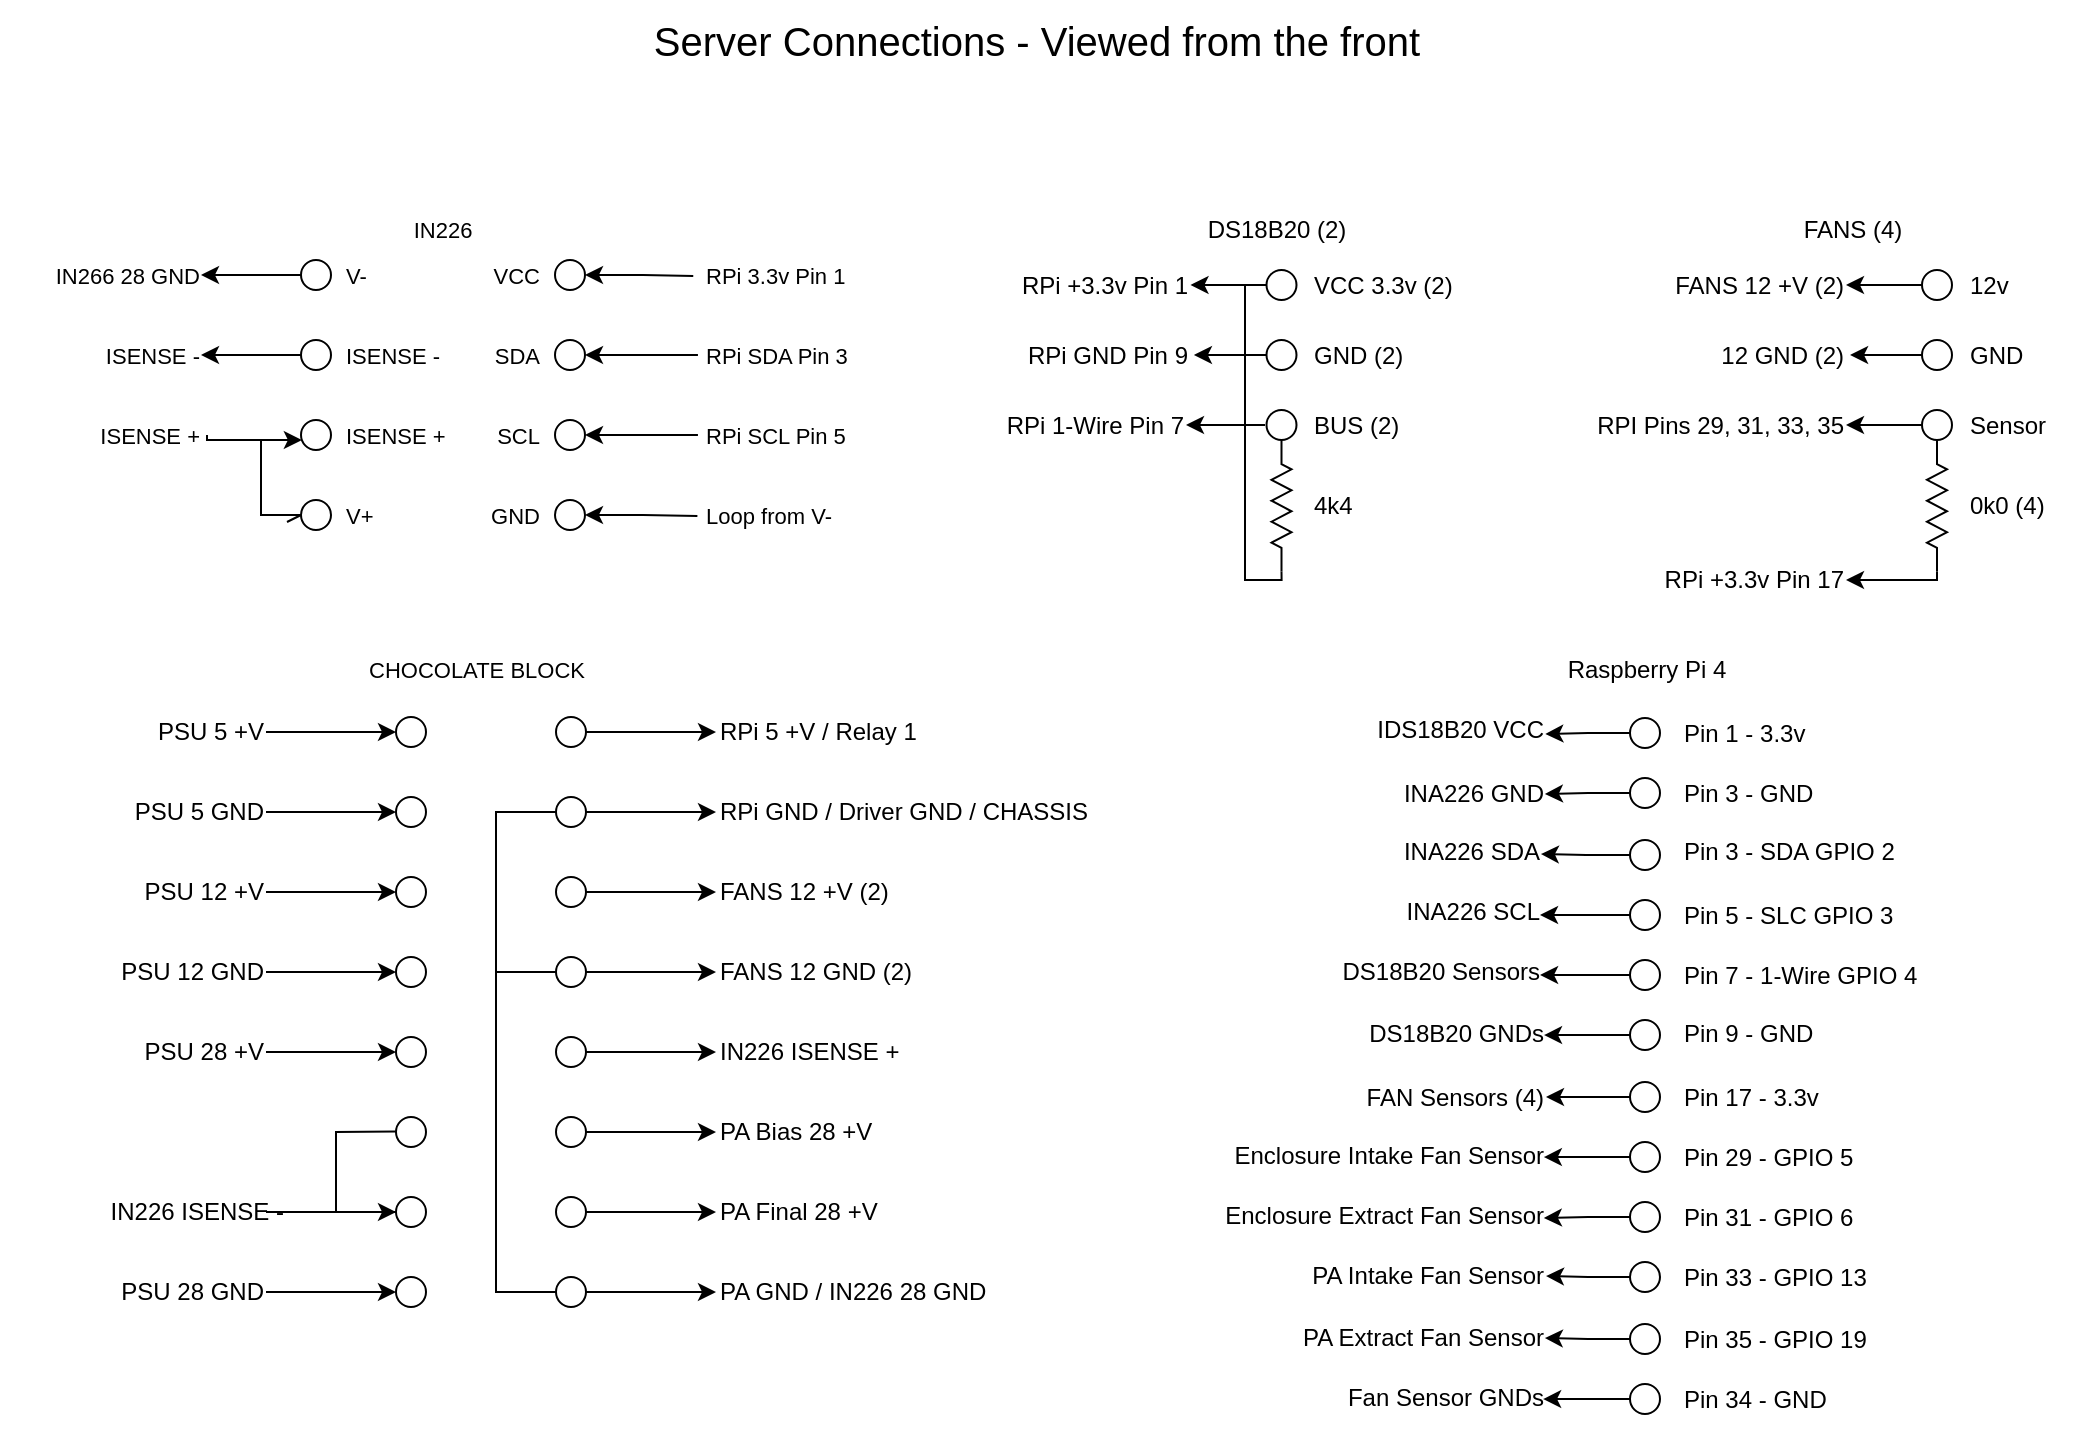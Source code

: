 <mxfile version="20.8.16" type="device"><diagram name="Page-1" id="7e0a89b8-554c-2b80-1dc8-d5c74ca68de4"><mxGraphModel dx="1304" dy="999" grid="1" gridSize="10" guides="1" tooltips="1" connect="1" arrows="1" fold="1" page="1" pageScale="1" pageWidth="1169" pageHeight="827" background="none" math="0" shadow="0"><root><mxCell id="0"/><mxCell id="1" parent="0"/><mxCell id="8aSaRBJ9S5o7jCBa206Q-2" value="&lt;font style=&quot;font-size: 20px;&quot;&gt;Server Connections - Viewed from the front&lt;/font&gt;" style="text;html=1;align=center;verticalAlign=middle;resizable=0;points=[];autosize=1;strokeColor=none;fillColor=none;" parent="1" vertex="1"><mxGeometry x="380" y="60" width="410" height="40" as="geometry"/></mxCell><mxCell id="8aSaRBJ9S5o7jCBa206Q-48" value="" style="group" parent="1" vertex="1" connectable="0"><mxGeometry x="67.5" y="160" width="450" height="172.5" as="geometry"/></mxCell><mxCell id="8aSaRBJ9S5o7jCBa206Q-3" value="" style="verticalLabelPosition=bottom;shadow=0;dashed=0;align=center;html=1;verticalAlign=top;strokeWidth=1;shape=ellipse;perimeter=ellipsePerimeter;" parent="8aSaRBJ9S5o7jCBa206Q-48" vertex="1"><mxGeometry x="150" y="30" width="15" height="15" as="geometry"/></mxCell><mxCell id="8aSaRBJ9S5o7jCBa206Q-6" value="" style="verticalLabelPosition=bottom;shadow=0;dashed=0;align=center;html=1;verticalAlign=top;strokeWidth=1;shape=ellipse;perimeter=ellipsePerimeter;" parent="8aSaRBJ9S5o7jCBa206Q-48" vertex="1"><mxGeometry x="150" y="70" width="15" height="15" as="geometry"/></mxCell><mxCell id="8aSaRBJ9S5o7jCBa206Q-7" value="" style="verticalLabelPosition=bottom;shadow=0;dashed=0;align=center;html=1;verticalAlign=top;strokeWidth=1;shape=ellipse;perimeter=ellipsePerimeter;" parent="8aSaRBJ9S5o7jCBa206Q-48" vertex="1"><mxGeometry x="150" y="110" width="15" height="15" as="geometry"/></mxCell><mxCell id="8aSaRBJ9S5o7jCBa206Q-46" style="edgeStyle=orthogonalEdgeStyle;rounded=0;orthogonalLoop=1;jettySize=auto;html=1;fontSize=11;startArrow=openAsync;startFill=0;endArrow=none;endFill=0;" parent="8aSaRBJ9S5o7jCBa206Q-48" source="8aSaRBJ9S5o7jCBa206Q-8" edge="1"><mxGeometry relative="1" as="geometry"><mxPoint x="130" y="120" as="targetPoint"/></mxGeometry></mxCell><mxCell id="8aSaRBJ9S5o7jCBa206Q-8" value="" style="verticalLabelPosition=bottom;shadow=0;dashed=0;align=center;html=1;verticalAlign=top;strokeWidth=1;shape=ellipse;perimeter=ellipsePerimeter;" parent="8aSaRBJ9S5o7jCBa206Q-48" vertex="1"><mxGeometry x="150" y="150" width="15" height="15" as="geometry"/></mxCell><mxCell id="8aSaRBJ9S5o7jCBa206Q-9" value="" style="verticalLabelPosition=bottom;shadow=0;dashed=0;align=center;html=1;verticalAlign=top;strokeWidth=1;shape=ellipse;perimeter=ellipsePerimeter;" parent="8aSaRBJ9S5o7jCBa206Q-48" vertex="1"><mxGeometry x="277" y="30" width="15" height="15" as="geometry"/></mxCell><mxCell id="8aSaRBJ9S5o7jCBa206Q-10" value="" style="verticalLabelPosition=bottom;shadow=0;dashed=0;align=center;html=1;verticalAlign=top;strokeWidth=1;shape=ellipse;perimeter=ellipsePerimeter;" parent="8aSaRBJ9S5o7jCBa206Q-48" vertex="1"><mxGeometry x="277" y="70" width="15" height="15" as="geometry"/></mxCell><mxCell id="8aSaRBJ9S5o7jCBa206Q-11" value="" style="verticalLabelPosition=bottom;shadow=0;dashed=0;align=center;html=1;verticalAlign=top;strokeWidth=1;shape=ellipse;perimeter=ellipsePerimeter;" parent="8aSaRBJ9S5o7jCBa206Q-48" vertex="1"><mxGeometry x="277" y="110" width="15" height="15" as="geometry"/></mxCell><mxCell id="8aSaRBJ9S5o7jCBa206Q-12" value="" style="verticalLabelPosition=bottom;shadow=0;dashed=0;align=center;html=1;verticalAlign=top;strokeWidth=1;shape=ellipse;perimeter=ellipsePerimeter;" parent="8aSaRBJ9S5o7jCBa206Q-48" vertex="1"><mxGeometry x="277" y="150" width="15" height="15" as="geometry"/></mxCell><mxCell id="8aSaRBJ9S5o7jCBa206Q-14" value="ISENSE +" style="text;html=1;align=left;verticalAlign=middle;resizable=0;points=[];autosize=1;strokeColor=none;fillColor=none;fontSize=11;" parent="8aSaRBJ9S5o7jCBa206Q-48" vertex="1"><mxGeometry x="170" y="102.5" width="70" height="30" as="geometry"/></mxCell><mxCell id="8aSaRBJ9S5o7jCBa206Q-17" value="ISENSE -" style="text;html=1;align=left;verticalAlign=middle;resizable=0;points=[];autosize=1;strokeColor=none;fillColor=none;fontSize=11;" parent="8aSaRBJ9S5o7jCBa206Q-48" vertex="1"><mxGeometry x="170" y="62.5" width="70" height="30" as="geometry"/></mxCell><mxCell id="8aSaRBJ9S5o7jCBa206Q-19" value="V-" style="text;html=1;align=left;verticalAlign=middle;resizable=0;points=[];autosize=1;strokeColor=none;fillColor=none;fontSize=11;" parent="8aSaRBJ9S5o7jCBa206Q-48" vertex="1"><mxGeometry x="170" y="22.5" width="30" height="30" as="geometry"/></mxCell><mxCell id="8aSaRBJ9S5o7jCBa206Q-20" value="V+" style="text;html=1;align=left;verticalAlign=middle;resizable=0;points=[];autosize=1;strokeColor=none;fillColor=none;fontSize=11;" parent="8aSaRBJ9S5o7jCBa206Q-48" vertex="1"><mxGeometry x="170" y="142.5" width="40" height="30" as="geometry"/></mxCell><mxCell id="8aSaRBJ9S5o7jCBa206Q-21" value="VCC" style="text;html=1;align=right;verticalAlign=middle;resizable=0;points=[];autosize=1;strokeColor=none;fillColor=none;fontSize=11;" parent="8aSaRBJ9S5o7jCBa206Q-48" vertex="1"><mxGeometry x="220" y="22.5" width="50" height="30" as="geometry"/></mxCell><mxCell id="8aSaRBJ9S5o7jCBa206Q-22" value="GND" style="text;html=1;align=right;verticalAlign=middle;resizable=0;points=[];autosize=1;strokeColor=none;fillColor=none;fontSize=11;" parent="8aSaRBJ9S5o7jCBa206Q-48" vertex="1"><mxGeometry x="220" y="142.5" width="50" height="30" as="geometry"/></mxCell><mxCell id="8aSaRBJ9S5o7jCBa206Q-23" value="SDA" style="text;html=1;align=right;verticalAlign=middle;resizable=0;points=[];autosize=1;strokeColor=none;fillColor=none;fontSize=11;" parent="8aSaRBJ9S5o7jCBa206Q-48" vertex="1"><mxGeometry x="220" y="62.5" width="50" height="30" as="geometry"/></mxCell><mxCell id="8aSaRBJ9S5o7jCBa206Q-25" value="IN226" style="text;html=1;align=center;verticalAlign=middle;resizable=0;points=[];autosize=1;strokeColor=none;fillColor=none;fontSize=11;" parent="8aSaRBJ9S5o7jCBa206Q-48" vertex="1"><mxGeometry x="195" width="50" height="30" as="geometry"/></mxCell><mxCell id="8aSaRBJ9S5o7jCBa206Q-26" value="SCL" style="text;html=1;align=right;verticalAlign=middle;resizable=0;points=[];autosize=1;strokeColor=none;fillColor=none;fontSize=11;" parent="8aSaRBJ9S5o7jCBa206Q-48" vertex="1"><mxGeometry x="230" y="102.5" width="40" height="30" as="geometry"/></mxCell><mxCell id="8aSaRBJ9S5o7jCBa206Q-44" style="edgeStyle=orthogonalEdgeStyle;rounded=0;orthogonalLoop=1;jettySize=auto;html=1;entryX=0;entryY=0.5;entryDx=0;entryDy=0;fontSize=11;startArrow=classic;startFill=1;endArrow=none;endFill=0;" parent="8aSaRBJ9S5o7jCBa206Q-48" source="8aSaRBJ9S5o7jCBa206Q-28" target="8aSaRBJ9S5o7jCBa206Q-6" edge="1"><mxGeometry relative="1" as="geometry"/></mxCell><mxCell id="8aSaRBJ9S5o7jCBa206Q-28" value="ISENSE -" style="text;html=1;align=right;verticalAlign=middle;resizable=0;points=[];autosize=1;strokeColor=none;fillColor=none;fontSize=11;" parent="8aSaRBJ9S5o7jCBa206Q-48" vertex="1"><mxGeometry x="30" y="62.5" width="70" height="30" as="geometry"/></mxCell><mxCell id="8aSaRBJ9S5o7jCBa206Q-29" value="ISENSE +" style="text;html=1;align=right;verticalAlign=middle;resizable=0;points=[];autosize=1;strokeColor=none;fillColor=none;fontSize=11;" parent="8aSaRBJ9S5o7jCBa206Q-48" vertex="1"><mxGeometry x="30" y="102.5" width="70" height="30" as="geometry"/></mxCell><mxCell id="8aSaRBJ9S5o7jCBa206Q-45" style="edgeStyle=orthogonalEdgeStyle;rounded=0;orthogonalLoop=1;jettySize=auto;html=1;entryX=1.043;entryY=0.5;entryDx=0;entryDy=0;entryPerimeter=0;fontSize=11;startArrow=classic;startFill=1;endArrow=none;endFill=0;" parent="8aSaRBJ9S5o7jCBa206Q-48" source="8aSaRBJ9S5o7jCBa206Q-7" target="8aSaRBJ9S5o7jCBa206Q-29" edge="1"><mxGeometry relative="1" as="geometry"><Array as="points"><mxPoint x="103" y="120"/></Array></mxGeometry></mxCell><mxCell id="8aSaRBJ9S5o7jCBa206Q-36" style="edgeStyle=orthogonalEdgeStyle;rounded=0;orthogonalLoop=1;jettySize=auto;html=1;entryX=0;entryY=0.5;entryDx=0;entryDy=0;fontSize=11;startArrow=classic;startFill=1;endArrow=none;endFill=0;" parent="8aSaRBJ9S5o7jCBa206Q-48" source="8aSaRBJ9S5o7jCBa206Q-31" target="8aSaRBJ9S5o7jCBa206Q-3" edge="1"><mxGeometry relative="1" as="geometry"/></mxCell><mxCell id="8aSaRBJ9S5o7jCBa206Q-31" value="IN266 28 GND" style="text;html=1;align=right;verticalAlign=middle;resizable=0;points=[];autosize=1;strokeColor=none;fillColor=none;fontSize=11;" parent="8aSaRBJ9S5o7jCBa206Q-48" vertex="1"><mxGeometry y="22.5" width="100" height="30" as="geometry"/></mxCell><mxCell id="8aSaRBJ9S5o7jCBa206Q-32" value="RPi 3.3v Pin 1" style="text;html=1;align=left;verticalAlign=middle;resizable=0;points=[];autosize=1;strokeColor=none;fillColor=none;fontSize=11;" parent="8aSaRBJ9S5o7jCBa206Q-48" vertex="1"><mxGeometry x="350" y="22.5" width="90" height="30" as="geometry"/></mxCell><mxCell id="8aSaRBJ9S5o7jCBa206Q-38" style="edgeStyle=orthogonalEdgeStyle;rounded=0;orthogonalLoop=1;jettySize=auto;html=1;entryX=-0.043;entryY=0.517;entryDx=0;entryDy=0;entryPerimeter=0;fontSize=11;startArrow=classic;startFill=1;endArrow=none;endFill=0;" parent="8aSaRBJ9S5o7jCBa206Q-48" source="8aSaRBJ9S5o7jCBa206Q-9" target="8aSaRBJ9S5o7jCBa206Q-32" edge="1"><mxGeometry relative="1" as="geometry"/></mxCell><mxCell id="8aSaRBJ9S5o7jCBa206Q-33" value="RPi SDA Pin 3" style="text;html=1;align=left;verticalAlign=middle;resizable=0;points=[];autosize=1;strokeColor=none;fillColor=none;fontSize=11;" parent="8aSaRBJ9S5o7jCBa206Q-48" vertex="1"><mxGeometry x="350" y="62.5" width="90" height="30" as="geometry"/></mxCell><mxCell id="8aSaRBJ9S5o7jCBa206Q-40" style="edgeStyle=orthogonalEdgeStyle;rounded=0;orthogonalLoop=1;jettySize=auto;html=1;entryX=-0.017;entryY=0.5;entryDx=0;entryDy=0;entryPerimeter=0;fontSize=11;startArrow=classic;startFill=1;endArrow=none;endFill=0;" parent="8aSaRBJ9S5o7jCBa206Q-48" source="8aSaRBJ9S5o7jCBa206Q-10" target="8aSaRBJ9S5o7jCBa206Q-33" edge="1"><mxGeometry relative="1" as="geometry"/></mxCell><mxCell id="8aSaRBJ9S5o7jCBa206Q-34" value="RPi SCL Pin 5" style="text;html=1;align=left;verticalAlign=middle;resizable=0;points=[];autosize=1;strokeColor=none;fillColor=none;fontSize=11;" parent="8aSaRBJ9S5o7jCBa206Q-48" vertex="1"><mxGeometry x="350" y="102.5" width="90" height="30" as="geometry"/></mxCell><mxCell id="8aSaRBJ9S5o7jCBa206Q-41" style="edgeStyle=orthogonalEdgeStyle;rounded=0;orthogonalLoop=1;jettySize=auto;html=1;entryX=-0.017;entryY=0.5;entryDx=0;entryDy=0;entryPerimeter=0;fontSize=11;startArrow=classic;startFill=1;endArrow=none;endFill=0;" parent="8aSaRBJ9S5o7jCBa206Q-48" source="8aSaRBJ9S5o7jCBa206Q-11" target="8aSaRBJ9S5o7jCBa206Q-34" edge="1"><mxGeometry relative="1" as="geometry"/></mxCell><mxCell id="8aSaRBJ9S5o7jCBa206Q-35" value="Loop from V-" style="text;html=1;align=left;verticalAlign=middle;resizable=0;points=[];autosize=1;strokeColor=none;fillColor=none;fontSize=11;" parent="8aSaRBJ9S5o7jCBa206Q-48" vertex="1"><mxGeometry x="350" y="142.5" width="90" height="30" as="geometry"/></mxCell><mxCell id="8aSaRBJ9S5o7jCBa206Q-42" style="edgeStyle=orthogonalEdgeStyle;rounded=0;orthogonalLoop=1;jettySize=auto;html=1;entryX=-0.02;entryY=0.517;entryDx=0;entryDy=0;entryPerimeter=0;fontSize=11;startArrow=classic;startFill=1;endArrow=none;endFill=0;" parent="8aSaRBJ9S5o7jCBa206Q-48" source="8aSaRBJ9S5o7jCBa206Q-12" target="8aSaRBJ9S5o7jCBa206Q-35" edge="1"><mxGeometry relative="1" as="geometry"/></mxCell><mxCell id="8aSaRBJ9S5o7jCBa206Q-49" value="" style="group" parent="1" vertex="1" connectable="0"><mxGeometry x="100" y="380" width="535" height="341" as="geometry"/></mxCell><mxCell id="vjKIU9bc41rptux4oKSc-69" value="PSU 28 GND" style="text;html=1;align=right;verticalAlign=middle;resizable=0;points=[];autosize=1;strokeColor=none;fillColor=none;" parent="8aSaRBJ9S5o7jCBa206Q-49" vertex="1"><mxGeometry x="10" y="311" width="90" height="30" as="geometry"/></mxCell><mxCell id="vjKIU9bc41rptux4oKSc-65" value="" style="verticalLabelPosition=bottom;shadow=0;dashed=0;align=center;html=1;verticalAlign=top;strokeWidth=1;shape=ellipse;perimeter=ellipsePerimeter;container=0;" parent="8aSaRBJ9S5o7jCBa206Q-49" vertex="1"><mxGeometry x="165" y="318.5" width="15" height="15" as="geometry"/></mxCell><mxCell id="vjKIU9bc41rptux4oKSc-74" style="edgeStyle=orthogonalEdgeStyle;rounded=0;orthogonalLoop=1;jettySize=auto;html=1;entryX=0;entryY=0.5;entryDx=0;entryDy=0;" parent="8aSaRBJ9S5o7jCBa206Q-49" source="vjKIU9bc41rptux4oKSc-69" target="vjKIU9bc41rptux4oKSc-65" edge="1"><mxGeometry relative="1" as="geometry"/></mxCell><mxCell id="vjKIU9bc41rptux4oKSc-77" value="IN226 ISENSE -" style="text;html=1;align=right;verticalAlign=middle;resizable=0;points=[];autosize=1;strokeColor=none;fillColor=none;" parent="8aSaRBJ9S5o7jCBa206Q-49" vertex="1"><mxGeometry y="271" width="110" height="30" as="geometry"/></mxCell><mxCell id="vjKIU9bc41rptux4oKSc-78" value="" style="verticalLabelPosition=bottom;shadow=0;dashed=0;align=center;html=1;verticalAlign=top;strokeWidth=1;shape=ellipse;perimeter=ellipsePerimeter;container=0;" parent="8aSaRBJ9S5o7jCBa206Q-49" vertex="1"><mxGeometry x="165" y="278.5" width="15" height="15" as="geometry"/></mxCell><mxCell id="vjKIU9bc41rptux4oKSc-79" style="edgeStyle=orthogonalEdgeStyle;rounded=0;orthogonalLoop=1;jettySize=auto;html=1;entryX=0;entryY=0.5;entryDx=0;entryDy=0;" parent="8aSaRBJ9S5o7jCBa206Q-49" target="vjKIU9bc41rptux4oKSc-78" edge="1"><mxGeometry relative="1" as="geometry"><Array as="points"><mxPoint x="135" y="286"/><mxPoint x="135" y="286"/></Array><mxPoint x="100" y="286" as="sourcePoint"/></mxGeometry></mxCell><mxCell id="vjKIU9bc41rptux4oKSc-82" value="" style="verticalLabelPosition=bottom;shadow=0;dashed=0;align=center;html=1;verticalAlign=top;strokeWidth=1;shape=ellipse;perimeter=ellipsePerimeter;container=0;" parent="8aSaRBJ9S5o7jCBa206Q-49" vertex="1"><mxGeometry x="165" y="238.5" width="15" height="15" as="geometry"/></mxCell><mxCell id="vjKIU9bc41rptux4oKSc-85" value="PSU 28 +V" style="text;html=1;align=right;verticalAlign=middle;resizable=0;points=[];autosize=1;strokeColor=none;fillColor=none;" parent="8aSaRBJ9S5o7jCBa206Q-49" vertex="1"><mxGeometry x="20" y="191" width="80" height="30" as="geometry"/></mxCell><mxCell id="vjKIU9bc41rptux4oKSc-86" value="" style="verticalLabelPosition=bottom;shadow=0;dashed=0;align=center;html=1;verticalAlign=top;strokeWidth=1;shape=ellipse;perimeter=ellipsePerimeter;container=0;" parent="8aSaRBJ9S5o7jCBa206Q-49" vertex="1"><mxGeometry x="165" y="198.5" width="15" height="15" as="geometry"/></mxCell><mxCell id="vjKIU9bc41rptux4oKSc-87" style="edgeStyle=orthogonalEdgeStyle;rounded=0;orthogonalLoop=1;jettySize=auto;html=1;entryX=0;entryY=0.5;entryDx=0;entryDy=0;" parent="8aSaRBJ9S5o7jCBa206Q-49" source="vjKIU9bc41rptux4oKSc-85" target="vjKIU9bc41rptux4oKSc-86" edge="1"><mxGeometry relative="1" as="geometry"/></mxCell><mxCell id="vjKIU9bc41rptux4oKSc-89" value="PSU 12 GND" style="text;html=1;align=right;verticalAlign=middle;resizable=0;points=[];autosize=1;strokeColor=none;fillColor=none;" parent="8aSaRBJ9S5o7jCBa206Q-49" vertex="1"><mxGeometry x="10" y="151" width="90" height="30" as="geometry"/></mxCell><mxCell id="vjKIU9bc41rptux4oKSc-90" value="" style="verticalLabelPosition=bottom;shadow=0;dashed=0;align=center;html=1;verticalAlign=top;strokeWidth=1;shape=ellipse;perimeter=ellipsePerimeter;container=0;" parent="8aSaRBJ9S5o7jCBa206Q-49" vertex="1"><mxGeometry x="165" y="158.5" width="15" height="15" as="geometry"/></mxCell><mxCell id="vjKIU9bc41rptux4oKSc-91" style="edgeStyle=orthogonalEdgeStyle;rounded=0;orthogonalLoop=1;jettySize=auto;html=1;entryX=0;entryY=0.5;entryDx=0;entryDy=0;" parent="8aSaRBJ9S5o7jCBa206Q-49" source="vjKIU9bc41rptux4oKSc-89" target="vjKIU9bc41rptux4oKSc-90" edge="1"><mxGeometry relative="1" as="geometry"/></mxCell><mxCell id="vjKIU9bc41rptux4oKSc-93" value="PSU 12 +V" style="text;html=1;align=right;verticalAlign=middle;resizable=0;points=[];autosize=1;strokeColor=none;fillColor=none;" parent="8aSaRBJ9S5o7jCBa206Q-49" vertex="1"><mxGeometry x="20" y="111" width="80" height="30" as="geometry"/></mxCell><mxCell id="vjKIU9bc41rptux4oKSc-94" value="" style="verticalLabelPosition=bottom;shadow=0;dashed=0;align=center;html=1;verticalAlign=top;strokeWidth=1;shape=ellipse;perimeter=ellipsePerimeter;container=0;" parent="8aSaRBJ9S5o7jCBa206Q-49" vertex="1"><mxGeometry x="165" y="118.5" width="15" height="15" as="geometry"/></mxCell><mxCell id="vjKIU9bc41rptux4oKSc-95" style="edgeStyle=orthogonalEdgeStyle;rounded=0;orthogonalLoop=1;jettySize=auto;html=1;entryX=0;entryY=0.5;entryDx=0;entryDy=0;" parent="8aSaRBJ9S5o7jCBa206Q-49" source="vjKIU9bc41rptux4oKSc-93" target="vjKIU9bc41rptux4oKSc-94" edge="1"><mxGeometry relative="1" as="geometry"/></mxCell><mxCell id="vjKIU9bc41rptux4oKSc-97" value="PSU 5 GND" style="text;html=1;align=right;verticalAlign=middle;resizable=0;points=[];autosize=1;strokeColor=none;fillColor=none;" parent="8aSaRBJ9S5o7jCBa206Q-49" vertex="1"><mxGeometry x="10" y="71" width="90" height="30" as="geometry"/></mxCell><mxCell id="vjKIU9bc41rptux4oKSc-98" value="" style="verticalLabelPosition=bottom;shadow=0;dashed=0;align=center;html=1;verticalAlign=top;strokeWidth=1;shape=ellipse;perimeter=ellipsePerimeter;container=0;" parent="8aSaRBJ9S5o7jCBa206Q-49" vertex="1"><mxGeometry x="165" y="78.5" width="15" height="15" as="geometry"/></mxCell><mxCell id="vjKIU9bc41rptux4oKSc-99" style="edgeStyle=orthogonalEdgeStyle;rounded=0;orthogonalLoop=1;jettySize=auto;html=1;entryX=0;entryY=0.5;entryDx=0;entryDy=0;" parent="8aSaRBJ9S5o7jCBa206Q-49" source="vjKIU9bc41rptux4oKSc-97" target="vjKIU9bc41rptux4oKSc-98" edge="1"><mxGeometry relative="1" as="geometry"/></mxCell><mxCell id="vjKIU9bc41rptux4oKSc-101" value="PSU 5 +V" style="text;html=1;align=right;verticalAlign=middle;resizable=0;points=[];autosize=1;strokeColor=none;fillColor=none;" parent="8aSaRBJ9S5o7jCBa206Q-49" vertex="1"><mxGeometry x="20" y="31" width="80" height="30" as="geometry"/></mxCell><mxCell id="vjKIU9bc41rptux4oKSc-102" value="" style="verticalLabelPosition=bottom;shadow=0;dashed=0;align=center;html=1;verticalAlign=top;strokeWidth=1;shape=ellipse;perimeter=ellipsePerimeter;container=0;" parent="8aSaRBJ9S5o7jCBa206Q-49" vertex="1"><mxGeometry x="165" y="38.5" width="15" height="15" as="geometry"/></mxCell><mxCell id="vjKIU9bc41rptux4oKSc-103" style="edgeStyle=orthogonalEdgeStyle;rounded=0;orthogonalLoop=1;jettySize=auto;html=1;entryX=0;entryY=0.5;entryDx=0;entryDy=0;" parent="8aSaRBJ9S5o7jCBa206Q-49" source="vjKIU9bc41rptux4oKSc-101" target="vjKIU9bc41rptux4oKSc-102" edge="1"><mxGeometry relative="1" as="geometry"/></mxCell><mxCell id="vjKIU9bc41rptux4oKSc-108" value="" style="verticalLabelPosition=bottom;shadow=0;dashed=0;align=center;html=1;verticalAlign=top;strokeWidth=1;shape=ellipse;perimeter=ellipsePerimeter;" parent="8aSaRBJ9S5o7jCBa206Q-49" vertex="1"><mxGeometry x="245" y="38.5" width="15" height="15" as="geometry"/></mxCell><mxCell id="vjKIU9bc41rptux4oKSc-109" value="RPi 5 +V / Relay 1" style="text;html=1;align=left;verticalAlign=middle;resizable=0;points=[];autosize=1;strokeColor=none;fillColor=none;" parent="8aSaRBJ9S5o7jCBa206Q-49" vertex="1"><mxGeometry x="325" y="31" width="120" height="30" as="geometry"/></mxCell><mxCell id="vjKIU9bc41rptux4oKSc-112" style="edgeStyle=orthogonalEdgeStyle;rounded=0;orthogonalLoop=1;jettySize=auto;html=1;entryX=0;entryY=0.5;entryDx=0;entryDy=0;entryPerimeter=0;" parent="8aSaRBJ9S5o7jCBa206Q-49" source="vjKIU9bc41rptux4oKSc-108" target="vjKIU9bc41rptux4oKSc-109" edge="1"><mxGeometry relative="1" as="geometry"/></mxCell><mxCell id="vjKIU9bc41rptux4oKSc-114" value="" style="verticalLabelPosition=bottom;shadow=0;dashed=0;align=center;html=1;verticalAlign=top;strokeWidth=1;shape=ellipse;perimeter=ellipsePerimeter;" parent="8aSaRBJ9S5o7jCBa206Q-49" vertex="1"><mxGeometry x="245" y="78.5" width="15" height="15" as="geometry"/></mxCell><mxCell id="vjKIU9bc41rptux4oKSc-115" value="RPi GND / Driver GND / CHASSIS" style="text;html=1;align=left;verticalAlign=middle;resizable=0;points=[];autosize=1;strokeColor=none;fillColor=none;" parent="8aSaRBJ9S5o7jCBa206Q-49" vertex="1"><mxGeometry x="325" y="71" width="210" height="30" as="geometry"/></mxCell><mxCell id="vjKIU9bc41rptux4oKSc-113" style="edgeStyle=orthogonalEdgeStyle;rounded=0;orthogonalLoop=1;jettySize=auto;html=1;entryX=0;entryY=0.5;entryDx=0;entryDy=0;entryPerimeter=0;" parent="8aSaRBJ9S5o7jCBa206Q-49" source="vjKIU9bc41rptux4oKSc-114" target="vjKIU9bc41rptux4oKSc-115" edge="1"><mxGeometry relative="1" as="geometry"><Array as="points"><mxPoint x="255" y="86"/></Array></mxGeometry></mxCell><mxCell id="vjKIU9bc41rptux4oKSc-117" value="" style="verticalLabelPosition=bottom;shadow=0;dashed=0;align=center;html=1;verticalAlign=top;strokeWidth=1;shape=ellipse;perimeter=ellipsePerimeter;" parent="8aSaRBJ9S5o7jCBa206Q-49" vertex="1"><mxGeometry x="245" y="118.5" width="15" height="15" as="geometry"/></mxCell><mxCell id="vjKIU9bc41rptux4oKSc-118" value="FANS 12 +V (2)" style="text;html=1;align=left;verticalAlign=middle;resizable=0;points=[];autosize=1;strokeColor=none;fillColor=none;" parent="8aSaRBJ9S5o7jCBa206Q-49" vertex="1"><mxGeometry x="325" y="111" width="110" height="30" as="geometry"/></mxCell><mxCell id="vjKIU9bc41rptux4oKSc-116" style="edgeStyle=orthogonalEdgeStyle;rounded=0;orthogonalLoop=1;jettySize=auto;html=1;entryX=0;entryY=0.5;entryDx=0;entryDy=0;entryPerimeter=0;" parent="8aSaRBJ9S5o7jCBa206Q-49" source="vjKIU9bc41rptux4oKSc-117" target="vjKIU9bc41rptux4oKSc-118" edge="1"><mxGeometry relative="1" as="geometry"><Array as="points"><mxPoint x="255" y="126"/></Array></mxGeometry></mxCell><mxCell id="vjKIU9bc41rptux4oKSc-150" style="rounded=0;orthogonalLoop=1;jettySize=auto;html=1;startArrow=none;startFill=0;endArrow=none;endFill=0;exitX=0;exitY=0.5;exitDx=0;exitDy=0;" parent="8aSaRBJ9S5o7jCBa206Q-49" source="vjKIU9bc41rptux4oKSc-114" target="vjKIU9bc41rptux4oKSc-120" edge="1"><mxGeometry relative="1" as="geometry"><mxPoint x="215" y="81" as="sourcePoint"/><Array as="points"><mxPoint x="215" y="86"/><mxPoint x="215" y="166"/></Array></mxGeometry></mxCell><mxCell id="vjKIU9bc41rptux4oKSc-120" value="" style="verticalLabelPosition=bottom;shadow=0;dashed=0;align=center;html=1;verticalAlign=top;strokeWidth=1;shape=ellipse;perimeter=ellipsePerimeter;" parent="8aSaRBJ9S5o7jCBa206Q-49" vertex="1"><mxGeometry x="245" y="158.5" width="15" height="15" as="geometry"/></mxCell><mxCell id="vjKIU9bc41rptux4oKSc-121" value="FANS 12 GND (2)" style="text;html=1;align=left;verticalAlign=middle;resizable=0;points=[];autosize=1;strokeColor=none;fillColor=none;" parent="8aSaRBJ9S5o7jCBa206Q-49" vertex="1"><mxGeometry x="325" y="151" width="120" height="30" as="geometry"/></mxCell><mxCell id="vjKIU9bc41rptux4oKSc-119" style="edgeStyle=orthogonalEdgeStyle;rounded=0;orthogonalLoop=1;jettySize=auto;html=1;entryX=0;entryY=0.5;entryDx=0;entryDy=0;entryPerimeter=0;" parent="8aSaRBJ9S5o7jCBa206Q-49" source="vjKIU9bc41rptux4oKSc-120" target="vjKIU9bc41rptux4oKSc-121" edge="1"><mxGeometry relative="1" as="geometry"><Array as="points"><mxPoint x="255" y="166"/></Array></mxGeometry></mxCell><mxCell id="vjKIU9bc41rptux4oKSc-123" value="" style="verticalLabelPosition=bottom;shadow=0;dashed=0;align=center;html=1;verticalAlign=top;strokeWidth=1;shape=ellipse;perimeter=ellipsePerimeter;" parent="8aSaRBJ9S5o7jCBa206Q-49" vertex="1"><mxGeometry x="245" y="198.5" width="15" height="15" as="geometry"/></mxCell><mxCell id="vjKIU9bc41rptux4oKSc-124" value="IN226 ISENSE +" style="text;html=1;align=left;verticalAlign=middle;resizable=0;points=[];autosize=1;strokeColor=none;fillColor=none;" parent="8aSaRBJ9S5o7jCBa206Q-49" vertex="1"><mxGeometry x="325" y="191" width="110" height="30" as="geometry"/></mxCell><mxCell id="vjKIU9bc41rptux4oKSc-122" style="edgeStyle=orthogonalEdgeStyle;rounded=0;orthogonalLoop=1;jettySize=auto;html=1;entryX=0;entryY=0.5;entryDx=0;entryDy=0;entryPerimeter=0;" parent="8aSaRBJ9S5o7jCBa206Q-49" source="vjKIU9bc41rptux4oKSc-123" target="vjKIU9bc41rptux4oKSc-124" edge="1"><mxGeometry relative="1" as="geometry"><Array as="points"><mxPoint x="255" y="206"/></Array></mxGeometry></mxCell><mxCell id="vjKIU9bc41rptux4oKSc-126" value="" style="verticalLabelPosition=bottom;shadow=0;dashed=0;align=center;html=1;verticalAlign=top;strokeWidth=1;shape=ellipse;perimeter=ellipsePerimeter;" parent="8aSaRBJ9S5o7jCBa206Q-49" vertex="1"><mxGeometry x="245" y="238.5" width="15" height="15" as="geometry"/></mxCell><mxCell id="vjKIU9bc41rptux4oKSc-127" value="PA Bias 28 +V" style="text;html=1;align=left;verticalAlign=middle;resizable=0;points=[];autosize=1;strokeColor=none;fillColor=none;" parent="8aSaRBJ9S5o7jCBa206Q-49" vertex="1"><mxGeometry x="325" y="231" width="100" height="30" as="geometry"/></mxCell><mxCell id="vjKIU9bc41rptux4oKSc-125" style="edgeStyle=orthogonalEdgeStyle;rounded=0;orthogonalLoop=1;jettySize=auto;html=1;entryX=0;entryY=0.5;entryDx=0;entryDy=0;entryPerimeter=0;" parent="8aSaRBJ9S5o7jCBa206Q-49" source="vjKIU9bc41rptux4oKSc-126" target="vjKIU9bc41rptux4oKSc-127" edge="1"><mxGeometry relative="1" as="geometry"><Array as="points"><mxPoint x="255" y="246"/></Array></mxGeometry></mxCell><mxCell id="vjKIU9bc41rptux4oKSc-129" value="" style="verticalLabelPosition=bottom;shadow=0;dashed=0;align=center;html=1;verticalAlign=top;strokeWidth=1;shape=ellipse;perimeter=ellipsePerimeter;" parent="8aSaRBJ9S5o7jCBa206Q-49" vertex="1"><mxGeometry x="245" y="278.5" width="15" height="15" as="geometry"/></mxCell><mxCell id="vjKIU9bc41rptux4oKSc-130" value="PA Final 28 +V" style="text;html=1;align=left;verticalAlign=middle;resizable=0;points=[];autosize=1;strokeColor=none;fillColor=none;" parent="8aSaRBJ9S5o7jCBa206Q-49" vertex="1"><mxGeometry x="325" y="271" width="100" height="30" as="geometry"/></mxCell><mxCell id="vjKIU9bc41rptux4oKSc-128" style="edgeStyle=orthogonalEdgeStyle;rounded=0;orthogonalLoop=1;jettySize=auto;html=1;entryX=0;entryY=0.5;entryDx=0;entryDy=0;entryPerimeter=0;" parent="8aSaRBJ9S5o7jCBa206Q-49" source="vjKIU9bc41rptux4oKSc-129" target="vjKIU9bc41rptux4oKSc-130" edge="1"><mxGeometry relative="1" as="geometry"><Array as="points"><mxPoint x="255" y="286"/></Array></mxGeometry></mxCell><mxCell id="vjKIU9bc41rptux4oKSc-132" value="" style="verticalLabelPosition=bottom;shadow=0;dashed=0;align=center;html=1;verticalAlign=top;strokeWidth=1;shape=ellipse;perimeter=ellipsePerimeter;" parent="8aSaRBJ9S5o7jCBa206Q-49" vertex="1"><mxGeometry x="245" y="318.5" width="15" height="15" as="geometry"/></mxCell><mxCell id="vjKIU9bc41rptux4oKSc-133" value="PA GND / IN226 28 GND" style="text;html=1;align=left;verticalAlign=middle;resizable=0;points=[];autosize=1;strokeColor=none;fillColor=none;" parent="8aSaRBJ9S5o7jCBa206Q-49" vertex="1"><mxGeometry x="325" y="311" width="160" height="30" as="geometry"/></mxCell><mxCell id="vjKIU9bc41rptux4oKSc-131" style="edgeStyle=orthogonalEdgeStyle;rounded=0;orthogonalLoop=1;jettySize=auto;html=1;entryX=0;entryY=0.5;entryDx=0;entryDy=0;entryPerimeter=0;" parent="8aSaRBJ9S5o7jCBa206Q-49" source="vjKIU9bc41rptux4oKSc-132" target="vjKIU9bc41rptux4oKSc-133" edge="1"><mxGeometry relative="1" as="geometry"><Array as="points"><mxPoint x="255" y="326"/></Array></mxGeometry></mxCell><mxCell id="vjKIU9bc41rptux4oKSc-142" value="" style="edgeStyle=none;orthogonalLoop=1;jettySize=auto;html=1;rounded=0;endArrow=none;endFill=0;exitX=0;exitY=0.5;exitDx=0;exitDy=0;" parent="8aSaRBJ9S5o7jCBa206Q-49" source="vjKIU9bc41rptux4oKSc-78" edge="1"><mxGeometry width="100" relative="1" as="geometry"><mxPoint x="155" y="281" as="sourcePoint"/><mxPoint x="165" y="245.75" as="targetPoint"/><Array as="points"><mxPoint x="135" y="286"/><mxPoint x="135" y="246"/></Array></mxGeometry></mxCell><mxCell id="vjKIU9bc41rptux4oKSc-151" style="rounded=0;orthogonalLoop=1;jettySize=auto;html=1;startArrow=none;startFill=0;endArrow=none;endFill=0;entryX=0;entryY=0.5;entryDx=0;entryDy=0;" parent="8aSaRBJ9S5o7jCBa206Q-49" target="vjKIU9bc41rptux4oKSc-132" edge="1"><mxGeometry relative="1" as="geometry"><mxPoint x="235" y="326" as="targetPoint"/><mxPoint x="215" y="161" as="sourcePoint"/><Array as="points"><mxPoint x="215" y="326"/></Array></mxGeometry></mxCell><mxCell id="8aSaRBJ9S5o7jCBa206Q-47" value="CHOCOLATE BLOCK" style="text;html=1;align=center;verticalAlign=middle;resizable=0;points=[];autosize=1;strokeColor=none;fillColor=none;fontSize=11;" parent="8aSaRBJ9S5o7jCBa206Q-49" vertex="1"><mxGeometry x="140" width="130" height="30" as="geometry"/></mxCell><mxCell id="ZnZzT_PHOR_z2RriA3S_-140" value="" style="group" vertex="1" connectable="0" parent="1"><mxGeometry x="840" y="160" width="270" height="205" as="geometry"/></mxCell><mxCell id="ZnZzT_PHOR_z2RriA3S_-65" value="FANS (4)" style="text;html=1;align=center;verticalAlign=middle;resizable=0;points=[];autosize=1;strokeColor=none;fillColor=none;" vertex="1" parent="ZnZzT_PHOR_z2RriA3S_-140"><mxGeometry x="118" width="70" height="30" as="geometry"/></mxCell><mxCell id="ZnZzT_PHOR_z2RriA3S_-97" value="" style="verticalLabelPosition=bottom;shadow=0;dashed=0;align=center;html=1;verticalAlign=top;strokeWidth=1;shape=ellipse;perimeter=ellipsePerimeter;" vertex="1" parent="ZnZzT_PHOR_z2RriA3S_-140"><mxGeometry x="188" y="35" width="15" height="15" as="geometry"/></mxCell><mxCell id="ZnZzT_PHOR_z2RriA3S_-100" value="" style="pointerEvents=1;verticalLabelPosition=bottom;shadow=0;dashed=0;align=center;html=1;verticalAlign=top;shape=mxgraph.electrical.resistors.resistor_2;rotation=90;" vertex="1" parent="ZnZzT_PHOR_z2RriA3S_-140"><mxGeometry x="162.75" y="148" width="65.5" height="10" as="geometry"/></mxCell><mxCell id="ZnZzT_PHOR_z2RriA3S_-117" style="edgeStyle=orthogonalEdgeStyle;rounded=0;orthogonalLoop=1;jettySize=auto;html=1;entryX=1.017;entryY=0.5;entryDx=0;entryDy=0;entryPerimeter=0;startArrow=none;startFill=0;endArrow=classic;endFill=1;" edge="1" parent="ZnZzT_PHOR_z2RriA3S_-140" source="ZnZzT_PHOR_z2RriA3S_-102"><mxGeometry relative="1" as="geometry"><mxPoint x="152.04" y="77.5" as="targetPoint"/></mxGeometry></mxCell><mxCell id="ZnZzT_PHOR_z2RriA3S_-102" value="" style="verticalLabelPosition=bottom;shadow=0;dashed=0;align=center;html=1;verticalAlign=top;strokeWidth=1;shape=ellipse;perimeter=ellipsePerimeter;" vertex="1" parent="ZnZzT_PHOR_z2RriA3S_-140"><mxGeometry x="188" y="70" width="15" height="15" as="geometry"/></mxCell><mxCell id="ZnZzT_PHOR_z2RriA3S_-104" value="" style="verticalLabelPosition=bottom;shadow=0;dashed=0;align=center;html=1;verticalAlign=top;strokeWidth=1;shape=ellipse;perimeter=ellipsePerimeter;" vertex="1" parent="ZnZzT_PHOR_z2RriA3S_-140"><mxGeometry x="188" y="105" width="15" height="15" as="geometry"/></mxCell><mxCell id="ZnZzT_PHOR_z2RriA3S_-139" style="edgeStyle=orthogonalEdgeStyle;rounded=0;orthogonalLoop=1;jettySize=auto;html=1;entryX=0;entryY=0.5;entryDx=0;entryDy=0;startArrow=classic;startFill=1;endArrow=none;endFill=0;" edge="1" parent="ZnZzT_PHOR_z2RriA3S_-140" source="ZnZzT_PHOR_z2RriA3S_-105" target="ZnZzT_PHOR_z2RriA3S_-104"><mxGeometry relative="1" as="geometry"/></mxCell><mxCell id="ZnZzT_PHOR_z2RriA3S_-105" value="RPI Pins 29, 31, 33, 35" style="text;html=1;align=right;verticalAlign=middle;resizable=0;points=[];autosize=1;strokeColor=none;fillColor=none;" vertex="1" parent="ZnZzT_PHOR_z2RriA3S_-140"><mxGeometry y="97.5" width="150" height="30" as="geometry"/></mxCell><mxCell id="ZnZzT_PHOR_z2RriA3S_-106" value="0k0 (4)" style="text;html=1;align=left;verticalAlign=middle;resizable=0;points=[];autosize=1;strokeColor=none;fillColor=none;" vertex="1" parent="ZnZzT_PHOR_z2RriA3S_-140"><mxGeometry x="210" y="138" width="60" height="30" as="geometry"/></mxCell><mxCell id="ZnZzT_PHOR_z2RriA3S_-138" style="edgeStyle=orthogonalEdgeStyle;rounded=0;orthogonalLoop=1;jettySize=auto;html=1;entryX=1;entryY=0.5;entryDx=0;entryDy=0;entryPerimeter=0;startArrow=classic;startFill=1;endArrow=none;endFill=0;" edge="1" parent="ZnZzT_PHOR_z2RriA3S_-140" source="ZnZzT_PHOR_z2RriA3S_-108" target="ZnZzT_PHOR_z2RriA3S_-100"><mxGeometry relative="1" as="geometry"><Array as="points"><mxPoint x="196" y="190"/></Array></mxGeometry></mxCell><mxCell id="ZnZzT_PHOR_z2RriA3S_-108" value="RPi +3.3v Pin 17" style="text;html=1;align=right;verticalAlign=middle;resizable=0;points=[];autosize=1;strokeColor=none;fillColor=none;" vertex="1" parent="ZnZzT_PHOR_z2RriA3S_-140"><mxGeometry x="40" y="175" width="110" height="30" as="geometry"/></mxCell><mxCell id="ZnZzT_PHOR_z2RriA3S_-112" value="12v" style="text;html=1;align=left;verticalAlign=middle;resizable=0;points=[];autosize=1;strokeColor=none;fillColor=none;" vertex="1" parent="ZnZzT_PHOR_z2RriA3S_-140"><mxGeometry x="210" y="27.5" width="40" height="30" as="geometry"/></mxCell><mxCell id="ZnZzT_PHOR_z2RriA3S_-113" value="GND" style="text;html=1;align=left;verticalAlign=middle;resizable=0;points=[];autosize=1;strokeColor=none;fillColor=none;" vertex="1" parent="ZnZzT_PHOR_z2RriA3S_-140"><mxGeometry x="210" y="62.5" width="50" height="30" as="geometry"/></mxCell><mxCell id="ZnZzT_PHOR_z2RriA3S_-116" style="edgeStyle=orthogonalEdgeStyle;rounded=0;orthogonalLoop=1;jettySize=auto;html=1;entryX=0;entryY=0.5;entryDx=0;entryDy=0;startArrow=classic;startFill=1;endArrow=none;endFill=0;" edge="1" parent="ZnZzT_PHOR_z2RriA3S_-140" target="ZnZzT_PHOR_z2RriA3S_-97"><mxGeometry relative="1" as="geometry"><mxPoint x="150" y="42.5" as="sourcePoint"/><Array as="points"><mxPoint x="170" y="43"/><mxPoint x="170" y="43"/></Array></mxGeometry></mxCell><mxCell id="ZnZzT_PHOR_z2RriA3S_-114" value="FANS 12 +V (2)" style="text;html=1;align=right;verticalAlign=middle;resizable=0;points=[];autosize=1;strokeColor=none;fillColor=none;" vertex="1" parent="ZnZzT_PHOR_z2RriA3S_-140"><mxGeometry x="40" y="27.5" width="110" height="30" as="geometry"/></mxCell><mxCell id="ZnZzT_PHOR_z2RriA3S_-115" value="12 GND (2)" style="text;html=1;align=right;verticalAlign=middle;resizable=0;points=[];autosize=1;strokeColor=none;fillColor=none;" vertex="1" parent="ZnZzT_PHOR_z2RriA3S_-140"><mxGeometry x="70" y="62.5" width="80" height="30" as="geometry"/></mxCell><mxCell id="ZnZzT_PHOR_z2RriA3S_-136" value="Sensor" style="text;html=1;align=left;verticalAlign=middle;resizable=0;points=[];autosize=1;strokeColor=none;fillColor=none;" vertex="1" parent="ZnZzT_PHOR_z2RriA3S_-140"><mxGeometry x="210" y="97.5" width="60" height="30" as="geometry"/></mxCell><mxCell id="ZnZzT_PHOR_z2RriA3S_-149" value="" style="group" vertex="1" connectable="0" parent="1"><mxGeometry x="550" y="160" width="262.25" height="190" as="geometry"/></mxCell><mxCell id="ZnZzT_PHOR_z2RriA3S_-64" value="DS18B20 (2)" style="text;html=1;align=center;verticalAlign=middle;resizable=0;points=[];autosize=1;strokeColor=none;fillColor=none;" vertex="1" parent="ZnZzT_PHOR_z2RriA3S_-149"><mxGeometry x="110" width="90" height="30" as="geometry"/></mxCell><mxCell id="ZnZzT_PHOR_z2RriA3S_-120" value="" style="verticalLabelPosition=bottom;shadow=0;dashed=0;align=center;html=1;verticalAlign=top;strokeWidth=1;shape=ellipse;perimeter=ellipsePerimeter;" vertex="1" parent="ZnZzT_PHOR_z2RriA3S_-149"><mxGeometry x="150.25" y="35" width="15" height="15" as="geometry"/></mxCell><mxCell id="ZnZzT_PHOR_z2RriA3S_-148" style="edgeStyle=orthogonalEdgeStyle;rounded=0;orthogonalLoop=1;jettySize=auto;html=1;startArrow=none;startFill=0;endArrow=none;endFill=0;exitX=1;exitY=0.5;exitDx=0;exitDy=0;exitPerimeter=0;entryX=0;entryY=0.5;entryDx=0;entryDy=0;" edge="1" parent="ZnZzT_PHOR_z2RriA3S_-149" source="ZnZzT_PHOR_z2RriA3S_-122" target="ZnZzT_PHOR_z2RriA3S_-120"><mxGeometry relative="1" as="geometry"><mxPoint x="119.5" y="170" as="targetPoint"/><Array as="points"><mxPoint x="157.5" y="190"/><mxPoint x="139.5" y="190"/><mxPoint x="139.5" y="43"/></Array></mxGeometry></mxCell><mxCell id="ZnZzT_PHOR_z2RriA3S_-122" value="" style="pointerEvents=1;verticalLabelPosition=bottom;shadow=0;dashed=0;align=center;html=1;verticalAlign=top;shape=mxgraph.electrical.resistors.resistor_2;rotation=90;" vertex="1" parent="ZnZzT_PHOR_z2RriA3S_-149"><mxGeometry x="125" y="148" width="65.5" height="10" as="geometry"/></mxCell><mxCell id="ZnZzT_PHOR_z2RriA3S_-124" value="" style="verticalLabelPosition=bottom;shadow=0;dashed=0;align=center;html=1;verticalAlign=top;strokeWidth=1;shape=ellipse;perimeter=ellipsePerimeter;" vertex="1" parent="ZnZzT_PHOR_z2RriA3S_-149"><mxGeometry x="150.25" y="70" width="15" height="15" as="geometry"/></mxCell><mxCell id="ZnZzT_PHOR_z2RriA3S_-126" value="" style="verticalLabelPosition=bottom;shadow=0;dashed=0;align=center;html=1;verticalAlign=top;strokeWidth=1;shape=ellipse;perimeter=ellipsePerimeter;" vertex="1" parent="ZnZzT_PHOR_z2RriA3S_-149"><mxGeometry x="150.25" y="105" width="15" height="15" as="geometry"/></mxCell><mxCell id="ZnZzT_PHOR_z2RriA3S_-128" value="4k4" style="text;html=1;align=left;verticalAlign=middle;resizable=0;points=[];autosize=1;strokeColor=none;fillColor=none;" vertex="1" parent="ZnZzT_PHOR_z2RriA3S_-149"><mxGeometry x="172.25" y="138" width="40" height="30" as="geometry"/></mxCell><mxCell id="ZnZzT_PHOR_z2RriA3S_-131" value="VCC 3.3v (2)" style="text;html=1;align=left;verticalAlign=middle;resizable=0;points=[];autosize=1;strokeColor=none;fillColor=none;" vertex="1" parent="ZnZzT_PHOR_z2RriA3S_-149"><mxGeometry x="172.25" y="27.5" width="90" height="30" as="geometry"/></mxCell><mxCell id="ZnZzT_PHOR_z2RriA3S_-132" value="GND&amp;nbsp;(2)" style="text;html=1;align=left;verticalAlign=middle;resizable=0;points=[];autosize=1;strokeColor=none;fillColor=none;" vertex="1" parent="ZnZzT_PHOR_z2RriA3S_-149"><mxGeometry x="172.25" y="62.5" width="70" height="30" as="geometry"/></mxCell><mxCell id="ZnZzT_PHOR_z2RriA3S_-133" style="edgeStyle=orthogonalEdgeStyle;rounded=0;orthogonalLoop=1;jettySize=auto;html=1;entryX=0;entryY=0.5;entryDx=0;entryDy=0;startArrow=classic;startFill=1;endArrow=none;endFill=0;" edge="1" source="ZnZzT_PHOR_z2RriA3S_-134" target="ZnZzT_PHOR_z2RriA3S_-120" parent="ZnZzT_PHOR_z2RriA3S_-149"><mxGeometry relative="1" as="geometry"/></mxCell><mxCell id="ZnZzT_PHOR_z2RriA3S_-134" value="RPi +3.3v Pin 1" style="text;html=1;align=right;verticalAlign=middle;resizable=0;points=[];autosize=1;strokeColor=none;fillColor=none;" vertex="1" parent="ZnZzT_PHOR_z2RriA3S_-149"><mxGeometry x="2.25" y="27.5" width="110" height="30" as="geometry"/></mxCell><mxCell id="ZnZzT_PHOR_z2RriA3S_-135" value="RPi GND Pin 9" style="text;html=1;align=right;verticalAlign=middle;resizable=0;points=[];autosize=1;strokeColor=none;fillColor=none;" vertex="1" parent="ZnZzT_PHOR_z2RriA3S_-149"><mxGeometry x="12.25" y="62.5" width="100" height="30" as="geometry"/></mxCell><mxCell id="ZnZzT_PHOR_z2RriA3S_-123" style="edgeStyle=orthogonalEdgeStyle;rounded=0;orthogonalLoop=1;jettySize=auto;html=1;entryX=1.017;entryY=0.5;entryDx=0;entryDy=0;entryPerimeter=0;startArrow=none;startFill=0;endArrow=classic;endFill=1;" edge="1" source="ZnZzT_PHOR_z2RriA3S_-124" target="ZnZzT_PHOR_z2RriA3S_-135" parent="ZnZzT_PHOR_z2RriA3S_-149"><mxGeometry relative="1" as="geometry"/></mxCell><mxCell id="ZnZzT_PHOR_z2RriA3S_-141" value="BUS&amp;nbsp;(2)" style="text;html=1;align=left;verticalAlign=middle;resizable=0;points=[];autosize=1;strokeColor=none;fillColor=none;" vertex="1" parent="ZnZzT_PHOR_z2RriA3S_-149"><mxGeometry x="172.25" y="97.5" width="70" height="30" as="geometry"/></mxCell><mxCell id="ZnZzT_PHOR_z2RriA3S_-146" style="edgeStyle=orthogonalEdgeStyle;rounded=0;orthogonalLoop=1;jettySize=auto;html=1;startArrow=classic;startFill=1;endArrow=none;endFill=0;" edge="1" parent="ZnZzT_PHOR_z2RriA3S_-149" source="ZnZzT_PHOR_z2RriA3S_-145"><mxGeometry relative="1" as="geometry"><mxPoint x="149.5" y="112.5" as="targetPoint"/></mxGeometry></mxCell><mxCell id="ZnZzT_PHOR_z2RriA3S_-145" value="RPi 1-Wire Pin 7" style="text;html=1;align=right;verticalAlign=middle;resizable=0;points=[];autosize=1;strokeColor=none;fillColor=none;" vertex="1" parent="ZnZzT_PHOR_z2RriA3S_-149"><mxGeometry y="97.5" width="110" height="30" as="geometry"/></mxCell><mxCell id="ZnZzT_PHOR_z2RriA3S_-182" value="" style="group" vertex="1" connectable="0" parent="1"><mxGeometry x="660" y="380" width="387" height="394.5" as="geometry"/></mxCell><mxCell id="ZnZzT_PHOR_z2RriA3S_-2" value="" style="verticalLabelPosition=bottom;shadow=0;dashed=0;align=center;html=1;verticalAlign=top;strokeWidth=1;shape=ellipse;perimeter=ellipsePerimeter;" vertex="1" parent="ZnZzT_PHOR_z2RriA3S_-182"><mxGeometry x="222" y="251" width="15" height="15" as="geometry"/></mxCell><mxCell id="ZnZzT_PHOR_z2RriA3S_-5" value="Pin 29 - GPIO 5" style="text;html=1;align=left;verticalAlign=middle;resizable=0;points=[];autosize=1;strokeColor=none;fillColor=none;" vertex="1" parent="ZnZzT_PHOR_z2RriA3S_-182"><mxGeometry x="247" y="243.5" width="110" height="30" as="geometry"/></mxCell><mxCell id="ZnZzT_PHOR_z2RriA3S_-7" value="" style="verticalLabelPosition=bottom;shadow=0;dashed=0;align=center;html=1;verticalAlign=top;strokeWidth=1;shape=ellipse;perimeter=ellipsePerimeter;" vertex="1" parent="ZnZzT_PHOR_z2RriA3S_-182"><mxGeometry x="222" y="281" width="15" height="15" as="geometry"/></mxCell><mxCell id="ZnZzT_PHOR_z2RriA3S_-8" value="Pin 31 - GPIO 6" style="text;html=1;align=left;verticalAlign=middle;resizable=0;points=[];autosize=1;strokeColor=none;fillColor=none;" vertex="1" parent="ZnZzT_PHOR_z2RriA3S_-182"><mxGeometry x="247" y="273.5" width="110" height="30" as="geometry"/></mxCell><mxCell id="ZnZzT_PHOR_z2RriA3S_-10" value="" style="verticalLabelPosition=bottom;shadow=0;dashed=0;align=center;html=1;verticalAlign=top;strokeWidth=1;shape=ellipse;perimeter=ellipsePerimeter;" vertex="1" parent="ZnZzT_PHOR_z2RriA3S_-182"><mxGeometry x="222" y="311" width="15" height="15" as="geometry"/></mxCell><mxCell id="ZnZzT_PHOR_z2RriA3S_-11" value="Pin 33 - GPIO 13" style="text;html=1;align=left;verticalAlign=middle;resizable=0;points=[];autosize=1;strokeColor=none;fillColor=none;" vertex="1" parent="ZnZzT_PHOR_z2RriA3S_-182"><mxGeometry x="247" y="303.5" width="110" height="30" as="geometry"/></mxCell><mxCell id="ZnZzT_PHOR_z2RriA3S_-13" value="" style="verticalLabelPosition=bottom;shadow=0;dashed=0;align=center;html=1;verticalAlign=top;strokeWidth=1;shape=ellipse;perimeter=ellipsePerimeter;" vertex="1" parent="ZnZzT_PHOR_z2RriA3S_-182"><mxGeometry x="222" y="342" width="15" height="15" as="geometry"/></mxCell><mxCell id="ZnZzT_PHOR_z2RriA3S_-14" value="Pin 35 - GPIO 19" style="text;html=1;align=left;verticalAlign=middle;resizable=0;points=[];autosize=1;strokeColor=none;fillColor=none;" vertex="1" parent="ZnZzT_PHOR_z2RriA3S_-182"><mxGeometry x="247" y="334.5" width="110" height="30" as="geometry"/></mxCell><mxCell id="ZnZzT_PHOR_z2RriA3S_-16" value="" style="verticalLabelPosition=bottom;shadow=0;dashed=0;align=center;html=1;verticalAlign=top;strokeWidth=1;shape=ellipse;perimeter=ellipsePerimeter;" vertex="1" parent="ZnZzT_PHOR_z2RriA3S_-182"><mxGeometry x="222" y="160" width="15" height="15" as="geometry"/></mxCell><mxCell id="ZnZzT_PHOR_z2RriA3S_-17" value="Pin 7 - 1-Wire GPIO 4" style="text;html=1;align=left;verticalAlign=middle;resizable=0;points=[];autosize=1;strokeColor=none;fillColor=none;" vertex="1" parent="ZnZzT_PHOR_z2RriA3S_-182"><mxGeometry x="247" y="152.5" width="140" height="30" as="geometry"/></mxCell><mxCell id="ZnZzT_PHOR_z2RriA3S_-19" value="" style="verticalLabelPosition=bottom;shadow=0;dashed=0;align=center;html=1;verticalAlign=top;strokeWidth=1;shape=ellipse;perimeter=ellipsePerimeter;" vertex="1" parent="ZnZzT_PHOR_z2RriA3S_-182"><mxGeometry x="222" y="39" width="15" height="15" as="geometry"/></mxCell><mxCell id="ZnZzT_PHOR_z2RriA3S_-20" value="Pin 1 - 3.3v" style="text;html=1;align=left;verticalAlign=middle;resizable=0;points=[];autosize=1;strokeColor=none;fillColor=none;" vertex="1" parent="ZnZzT_PHOR_z2RriA3S_-182"><mxGeometry x="247" y="31.5" width="80" height="30" as="geometry"/></mxCell><mxCell id="ZnZzT_PHOR_z2RriA3S_-22" value="" style="verticalLabelPosition=bottom;shadow=0;dashed=0;align=center;html=1;verticalAlign=top;strokeWidth=1;shape=ellipse;perimeter=ellipsePerimeter;" vertex="1" parent="ZnZzT_PHOR_z2RriA3S_-182"><mxGeometry x="222" y="130" width="15" height="15" as="geometry"/></mxCell><mxCell id="ZnZzT_PHOR_z2RriA3S_-23" value="Pin 5 - SLC GPIO 3" style="text;html=1;align=left;verticalAlign=middle;resizable=0;points=[];autosize=1;strokeColor=none;fillColor=none;" vertex="1" parent="ZnZzT_PHOR_z2RriA3S_-182"><mxGeometry x="247" y="122.5" width="130" height="30" as="geometry"/></mxCell><mxCell id="ZnZzT_PHOR_z2RriA3S_-25" value="" style="verticalLabelPosition=bottom;shadow=0;dashed=0;align=center;html=1;verticalAlign=top;strokeWidth=1;shape=ellipse;perimeter=ellipsePerimeter;" vertex="1" parent="ZnZzT_PHOR_z2RriA3S_-182"><mxGeometry x="222" y="100" width="15" height="15" as="geometry"/></mxCell><mxCell id="ZnZzT_PHOR_z2RriA3S_-26" value="Pin 3 - SDA GPIO 2&amp;nbsp;" style="text;html=1;align=left;verticalAlign=middle;resizable=0;points=[];autosize=1;strokeColor=none;fillColor=none;" vertex="1" parent="ZnZzT_PHOR_z2RriA3S_-182"><mxGeometry x="247" y="91" width="130" height="30" as="geometry"/></mxCell><mxCell id="ZnZzT_PHOR_z2RriA3S_-27" value="Raspberry Pi 4" style="text;html=1;align=center;verticalAlign=middle;resizable=0;points=[];autosize=1;strokeColor=none;fillColor=none;" vertex="1" parent="ZnZzT_PHOR_z2RriA3S_-182"><mxGeometry x="179.5" width="100" height="30" as="geometry"/></mxCell><mxCell id="ZnZzT_PHOR_z2RriA3S_-28" value="Enclosure Intake Fan Sensor" style="text;html=1;align=right;verticalAlign=middle;resizable=0;points=[];autosize=1;strokeColor=none;fillColor=none;" vertex="1" parent="ZnZzT_PHOR_z2RriA3S_-182"><mxGeometry y="243" width="180" height="30" as="geometry"/></mxCell><mxCell id="ZnZzT_PHOR_z2RriA3S_-167" style="edgeStyle=orthogonalEdgeStyle;rounded=0;orthogonalLoop=1;jettySize=auto;html=1;entryX=0.994;entryY=0.517;entryDx=0;entryDy=0;entryPerimeter=0;startArrow=none;startFill=0;endArrow=classic;endFill=1;" edge="1" parent="ZnZzT_PHOR_z2RriA3S_-182" source="ZnZzT_PHOR_z2RriA3S_-2" target="ZnZzT_PHOR_z2RriA3S_-28"><mxGeometry relative="1" as="geometry"/></mxCell><mxCell id="ZnZzT_PHOR_z2RriA3S_-29" value="Enclosure Extract Fan Sensor" style="text;html=1;align=right;verticalAlign=middle;resizable=0;points=[];autosize=1;strokeColor=none;fillColor=none;" vertex="1" parent="ZnZzT_PHOR_z2RriA3S_-182"><mxGeometry y="273" width="180" height="30" as="geometry"/></mxCell><mxCell id="ZnZzT_PHOR_z2RriA3S_-180" style="edgeStyle=orthogonalEdgeStyle;rounded=0;orthogonalLoop=1;jettySize=auto;html=1;entryX=0.994;entryY=0.533;entryDx=0;entryDy=0;entryPerimeter=0;startArrow=none;startFill=0;endArrow=classic;endFill=1;" edge="1" parent="ZnZzT_PHOR_z2RriA3S_-182" source="ZnZzT_PHOR_z2RriA3S_-7" target="ZnZzT_PHOR_z2RriA3S_-29"><mxGeometry relative="1" as="geometry"/></mxCell><mxCell id="ZnZzT_PHOR_z2RriA3S_-30" value="PA Intake Fan Sensor" style="text;html=1;align=right;verticalAlign=middle;resizable=0;points=[];autosize=1;strokeColor=none;fillColor=none;" vertex="1" parent="ZnZzT_PHOR_z2RriA3S_-182"><mxGeometry x="40" y="303" width="140" height="30" as="geometry"/></mxCell><mxCell id="ZnZzT_PHOR_z2RriA3S_-169" style="edgeStyle=orthogonalEdgeStyle;rounded=0;orthogonalLoop=1;jettySize=auto;html=1;startArrow=none;startFill=0;endArrow=classic;endFill=1;" edge="1" parent="ZnZzT_PHOR_z2RriA3S_-182" source="ZnZzT_PHOR_z2RriA3S_-10" target="ZnZzT_PHOR_z2RriA3S_-30"><mxGeometry relative="1" as="geometry"/></mxCell><mxCell id="ZnZzT_PHOR_z2RriA3S_-31" value="PA Extract Fan Sensor" style="text;html=1;align=right;verticalAlign=middle;resizable=0;points=[];autosize=1;strokeColor=none;fillColor=none;" vertex="1" parent="ZnZzT_PHOR_z2RriA3S_-182"><mxGeometry x="40" y="333.5" width="140" height="30" as="geometry"/></mxCell><mxCell id="ZnZzT_PHOR_z2RriA3S_-170" style="edgeStyle=orthogonalEdgeStyle;rounded=0;orthogonalLoop=1;jettySize=auto;html=1;entryX=0.996;entryY=0.517;entryDx=0;entryDy=0;entryPerimeter=0;startArrow=none;startFill=0;endArrow=classic;endFill=1;" edge="1" parent="ZnZzT_PHOR_z2RriA3S_-182" source="ZnZzT_PHOR_z2RriA3S_-13" target="ZnZzT_PHOR_z2RriA3S_-31"><mxGeometry relative="1" as="geometry"/></mxCell><mxCell id="ZnZzT_PHOR_z2RriA3S_-32" value="DS18B20 Sensors" style="text;html=1;align=right;verticalAlign=middle;resizable=0;points=[];autosize=1;strokeColor=none;fillColor=none;" vertex="1" parent="ZnZzT_PHOR_z2RriA3S_-182"><mxGeometry x="58" y="151" width="120" height="30" as="geometry"/></mxCell><mxCell id="ZnZzT_PHOR_z2RriA3S_-179" style="edgeStyle=orthogonalEdgeStyle;rounded=0;orthogonalLoop=1;jettySize=auto;html=1;entryX=0.992;entryY=0.55;entryDx=0;entryDy=0;entryPerimeter=0;startArrow=none;startFill=0;endArrow=classic;endFill=1;" edge="1" parent="ZnZzT_PHOR_z2RriA3S_-182" source="ZnZzT_PHOR_z2RriA3S_-16" target="ZnZzT_PHOR_z2RriA3S_-32"><mxGeometry relative="1" as="geometry"/></mxCell><mxCell id="ZnZzT_PHOR_z2RriA3S_-33" value="IDS18B20 VCC" style="text;html=1;align=right;verticalAlign=middle;resizable=0;points=[];autosize=1;strokeColor=none;fillColor=none;" vertex="1" parent="ZnZzT_PHOR_z2RriA3S_-182"><mxGeometry x="70" y="30" width="110" height="30" as="geometry"/></mxCell><mxCell id="ZnZzT_PHOR_z2RriA3S_-176" style="edgeStyle=orthogonalEdgeStyle;rounded=0;orthogonalLoop=1;jettySize=auto;html=1;entryX=0.997;entryY=0.567;entryDx=0;entryDy=0;entryPerimeter=0;startArrow=none;startFill=0;endArrow=classic;endFill=1;" edge="1" parent="ZnZzT_PHOR_z2RriA3S_-182" source="ZnZzT_PHOR_z2RriA3S_-19" target="ZnZzT_PHOR_z2RriA3S_-33"><mxGeometry relative="1" as="geometry"/></mxCell><mxCell id="ZnZzT_PHOR_z2RriA3S_-34" value="INA226 SCL" style="text;html=1;align=right;verticalAlign=middle;resizable=0;points=[];autosize=1;strokeColor=none;fillColor=none;" vertex="1" parent="ZnZzT_PHOR_z2RriA3S_-182"><mxGeometry x="88" y="121" width="90" height="30" as="geometry"/></mxCell><mxCell id="ZnZzT_PHOR_z2RriA3S_-178" style="edgeStyle=orthogonalEdgeStyle;rounded=0;orthogonalLoop=1;jettySize=auto;html=1;entryX=0.989;entryY=0.55;entryDx=0;entryDy=0;entryPerimeter=0;startArrow=none;startFill=0;endArrow=classic;endFill=1;" edge="1" parent="ZnZzT_PHOR_z2RriA3S_-182" source="ZnZzT_PHOR_z2RriA3S_-22" target="ZnZzT_PHOR_z2RriA3S_-34"><mxGeometry relative="1" as="geometry"/></mxCell><mxCell id="ZnZzT_PHOR_z2RriA3S_-35" value="INA226 SDA" style="text;html=1;align=right;verticalAlign=middle;resizable=0;points=[];autosize=1;strokeColor=none;fillColor=none;" vertex="1" parent="ZnZzT_PHOR_z2RriA3S_-182"><mxGeometry x="88" y="91" width="90" height="30" as="geometry"/></mxCell><mxCell id="ZnZzT_PHOR_z2RriA3S_-174" style="edgeStyle=orthogonalEdgeStyle;rounded=0;orthogonalLoop=1;jettySize=auto;html=1;entryX=0.994;entryY=0.533;entryDx=0;entryDy=0;entryPerimeter=0;startArrow=none;startFill=0;endArrow=classic;endFill=1;" edge="1" parent="ZnZzT_PHOR_z2RriA3S_-182" source="ZnZzT_PHOR_z2RriA3S_-25" target="ZnZzT_PHOR_z2RriA3S_-35"><mxGeometry relative="1" as="geometry"/></mxCell><mxCell id="ZnZzT_PHOR_z2RriA3S_-37" value="" style="verticalLabelPosition=bottom;shadow=0;dashed=0;align=center;html=1;verticalAlign=top;strokeWidth=1;shape=ellipse;perimeter=ellipsePerimeter;" vertex="1" parent="ZnZzT_PHOR_z2RriA3S_-182"><mxGeometry x="222" y="69" width="15" height="15" as="geometry"/></mxCell><mxCell id="ZnZzT_PHOR_z2RriA3S_-38" value="Pin 3 - GND" style="text;html=1;align=left;verticalAlign=middle;resizable=0;points=[];autosize=1;strokeColor=none;fillColor=none;" vertex="1" parent="ZnZzT_PHOR_z2RriA3S_-182"><mxGeometry x="247" y="62" width="90" height="30" as="geometry"/></mxCell><mxCell id="ZnZzT_PHOR_z2RriA3S_-39" value="INA226 GND" style="text;html=1;align=right;verticalAlign=middle;resizable=0;points=[];autosize=1;strokeColor=none;fillColor=none;" vertex="1" parent="ZnZzT_PHOR_z2RriA3S_-182"><mxGeometry x="90" y="62" width="90" height="30" as="geometry"/></mxCell><mxCell id="ZnZzT_PHOR_z2RriA3S_-175" style="edgeStyle=orthogonalEdgeStyle;rounded=0;orthogonalLoop=1;jettySize=auto;html=1;entryX=0.994;entryY=0.5;entryDx=0;entryDy=0;entryPerimeter=0;startArrow=none;startFill=0;endArrow=classic;endFill=1;" edge="1" parent="ZnZzT_PHOR_z2RriA3S_-182" source="ZnZzT_PHOR_z2RriA3S_-37" target="ZnZzT_PHOR_z2RriA3S_-39"><mxGeometry relative="1" as="geometry"/></mxCell><mxCell id="ZnZzT_PHOR_z2RriA3S_-55" value="" style="verticalLabelPosition=bottom;shadow=0;dashed=0;align=center;html=1;verticalAlign=top;strokeWidth=1;shape=ellipse;perimeter=ellipsePerimeter;" vertex="1" parent="ZnZzT_PHOR_z2RriA3S_-182"><mxGeometry x="222" y="190" width="15" height="15" as="geometry"/></mxCell><mxCell id="ZnZzT_PHOR_z2RriA3S_-56" value="Pin 9 - GND" style="text;html=1;align=left;verticalAlign=middle;resizable=0;points=[];autosize=1;strokeColor=none;fillColor=none;" vertex="1" parent="ZnZzT_PHOR_z2RriA3S_-182"><mxGeometry x="247" y="182" width="90" height="30" as="geometry"/></mxCell><mxCell id="ZnZzT_PHOR_z2RriA3S_-57" value="DS18B20 GNDs" style="text;html=1;align=right;verticalAlign=middle;resizable=0;points=[];autosize=1;strokeColor=none;fillColor=none;" vertex="1" parent="ZnZzT_PHOR_z2RriA3S_-182"><mxGeometry x="70" y="182" width="110" height="30" as="geometry"/></mxCell><mxCell id="ZnZzT_PHOR_z2RriA3S_-165" style="edgeStyle=orthogonalEdgeStyle;rounded=0;orthogonalLoop=1;jettySize=auto;html=1;entryX=0.991;entryY=0.517;entryDx=0;entryDy=0;entryPerimeter=0;startArrow=none;startFill=0;endArrow=classic;endFill=1;" edge="1" parent="ZnZzT_PHOR_z2RriA3S_-182" source="ZnZzT_PHOR_z2RriA3S_-55" target="ZnZzT_PHOR_z2RriA3S_-57"><mxGeometry relative="1" as="geometry"/></mxCell><mxCell id="ZnZzT_PHOR_z2RriA3S_-60" value="" style="verticalLabelPosition=bottom;shadow=0;dashed=0;align=center;html=1;verticalAlign=top;strokeWidth=1;shape=ellipse;perimeter=ellipsePerimeter;" vertex="1" parent="ZnZzT_PHOR_z2RriA3S_-182"><mxGeometry x="222" y="372" width="15" height="15" as="geometry"/></mxCell><mxCell id="ZnZzT_PHOR_z2RriA3S_-61" value="Pin 34 - GND" style="text;html=1;align=left;verticalAlign=middle;resizable=0;points=[];autosize=1;strokeColor=none;fillColor=none;" vertex="1" parent="ZnZzT_PHOR_z2RriA3S_-182"><mxGeometry x="247" y="364.5" width="90" height="30" as="geometry"/></mxCell><mxCell id="ZnZzT_PHOR_z2RriA3S_-62" value="Fan Sensor GNDs" style="text;html=1;align=right;verticalAlign=middle;resizable=0;points=[];autosize=1;strokeColor=none;fillColor=none;" vertex="1" parent="ZnZzT_PHOR_z2RriA3S_-182"><mxGeometry x="60" y="364" width="120" height="30" as="geometry"/></mxCell><mxCell id="ZnZzT_PHOR_z2RriA3S_-171" style="edgeStyle=orthogonalEdgeStyle;rounded=0;orthogonalLoop=1;jettySize=auto;html=1;entryX=0.988;entryY=0.517;entryDx=0;entryDy=0;entryPerimeter=0;startArrow=none;startFill=0;endArrow=classic;endFill=1;" edge="1" parent="ZnZzT_PHOR_z2RriA3S_-182" source="ZnZzT_PHOR_z2RriA3S_-60" target="ZnZzT_PHOR_z2RriA3S_-62"><mxGeometry relative="1" as="geometry"/></mxCell><mxCell id="ZnZzT_PHOR_z2RriA3S_-151" value="" style="verticalLabelPosition=bottom;shadow=0;dashed=0;align=center;html=1;verticalAlign=top;strokeWidth=1;shape=ellipse;perimeter=ellipsePerimeter;" vertex="1" parent="ZnZzT_PHOR_z2RriA3S_-182"><mxGeometry x="222" y="221" width="15" height="15" as="geometry"/></mxCell><mxCell id="ZnZzT_PHOR_z2RriA3S_-152" value="Pin 17 - 3.3v" style="text;html=1;align=left;verticalAlign=middle;resizable=0;points=[];autosize=1;strokeColor=none;fillColor=none;" vertex="1" parent="ZnZzT_PHOR_z2RriA3S_-182"><mxGeometry x="247" y="213.5" width="90" height="30" as="geometry"/></mxCell><mxCell id="ZnZzT_PHOR_z2RriA3S_-153" value="FAN Sensors (4)" style="text;html=1;align=right;verticalAlign=middle;resizable=0;points=[];autosize=1;strokeColor=none;fillColor=none;" vertex="1" parent="ZnZzT_PHOR_z2RriA3S_-182"><mxGeometry x="70" y="213.5" width="110" height="30" as="geometry"/></mxCell><mxCell id="ZnZzT_PHOR_z2RriA3S_-166" style="edgeStyle=orthogonalEdgeStyle;rounded=0;orthogonalLoop=1;jettySize=auto;html=1;entryX=1;entryY=0.5;entryDx=0;entryDy=0;entryPerimeter=0;startArrow=none;startFill=0;endArrow=classic;endFill=1;" edge="1" parent="ZnZzT_PHOR_z2RriA3S_-182" source="ZnZzT_PHOR_z2RriA3S_-151" target="ZnZzT_PHOR_z2RriA3S_-153"><mxGeometry relative="1" as="geometry"/></mxCell></root></mxGraphModel></diagram></mxfile>